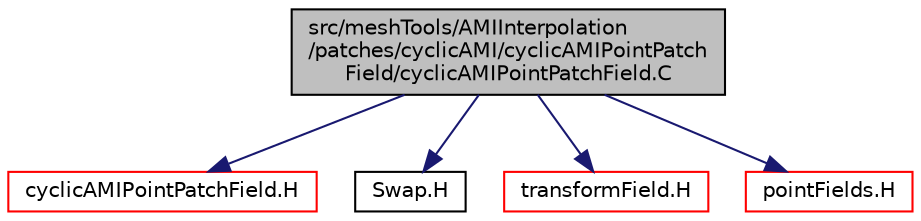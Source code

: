 digraph "src/meshTools/AMIInterpolation/patches/cyclicAMI/cyclicAMIPointPatchField/cyclicAMIPointPatchField.C"
{
  bgcolor="transparent";
  edge [fontname="Helvetica",fontsize="10",labelfontname="Helvetica",labelfontsize="10"];
  node [fontname="Helvetica",fontsize="10",shape=record];
  Node1 [label="src/meshTools/AMIInterpolation\l/patches/cyclicAMI/cyclicAMIPointPatch\lField/cyclicAMIPointPatchField.C",height=0.2,width=0.4,color="black", fillcolor="grey75", style="filled", fontcolor="black"];
  Node1 -> Node2 [color="midnightblue",fontsize="10",style="solid",fontname="Helvetica"];
  Node2 [label="cyclicAMIPointPatchField.H",height=0.2,width=0.4,color="red",URL="$a07532.html"];
  Node1 -> Node3 [color="midnightblue",fontsize="10",style="solid",fontname="Helvetica"];
  Node3 [label="Swap.H",height=0.2,width=0.4,color="black",URL="$a09358.html",tooltip="Swap its arguments. "];
  Node1 -> Node4 [color="midnightblue",fontsize="10",style="solid",fontname="Helvetica"];
  Node4 [label="transformField.H",height=0.2,width=0.4,color="red",URL="$a08322.html",tooltip="Spatial transformation functions for primitive fields. "];
  Node1 -> Node5 [color="midnightblue",fontsize="10",style="solid",fontname="Helvetica"];
  Node5 [label="pointFields.H",height=0.2,width=0.4,color="red",URL="$a08371.html"];
}
